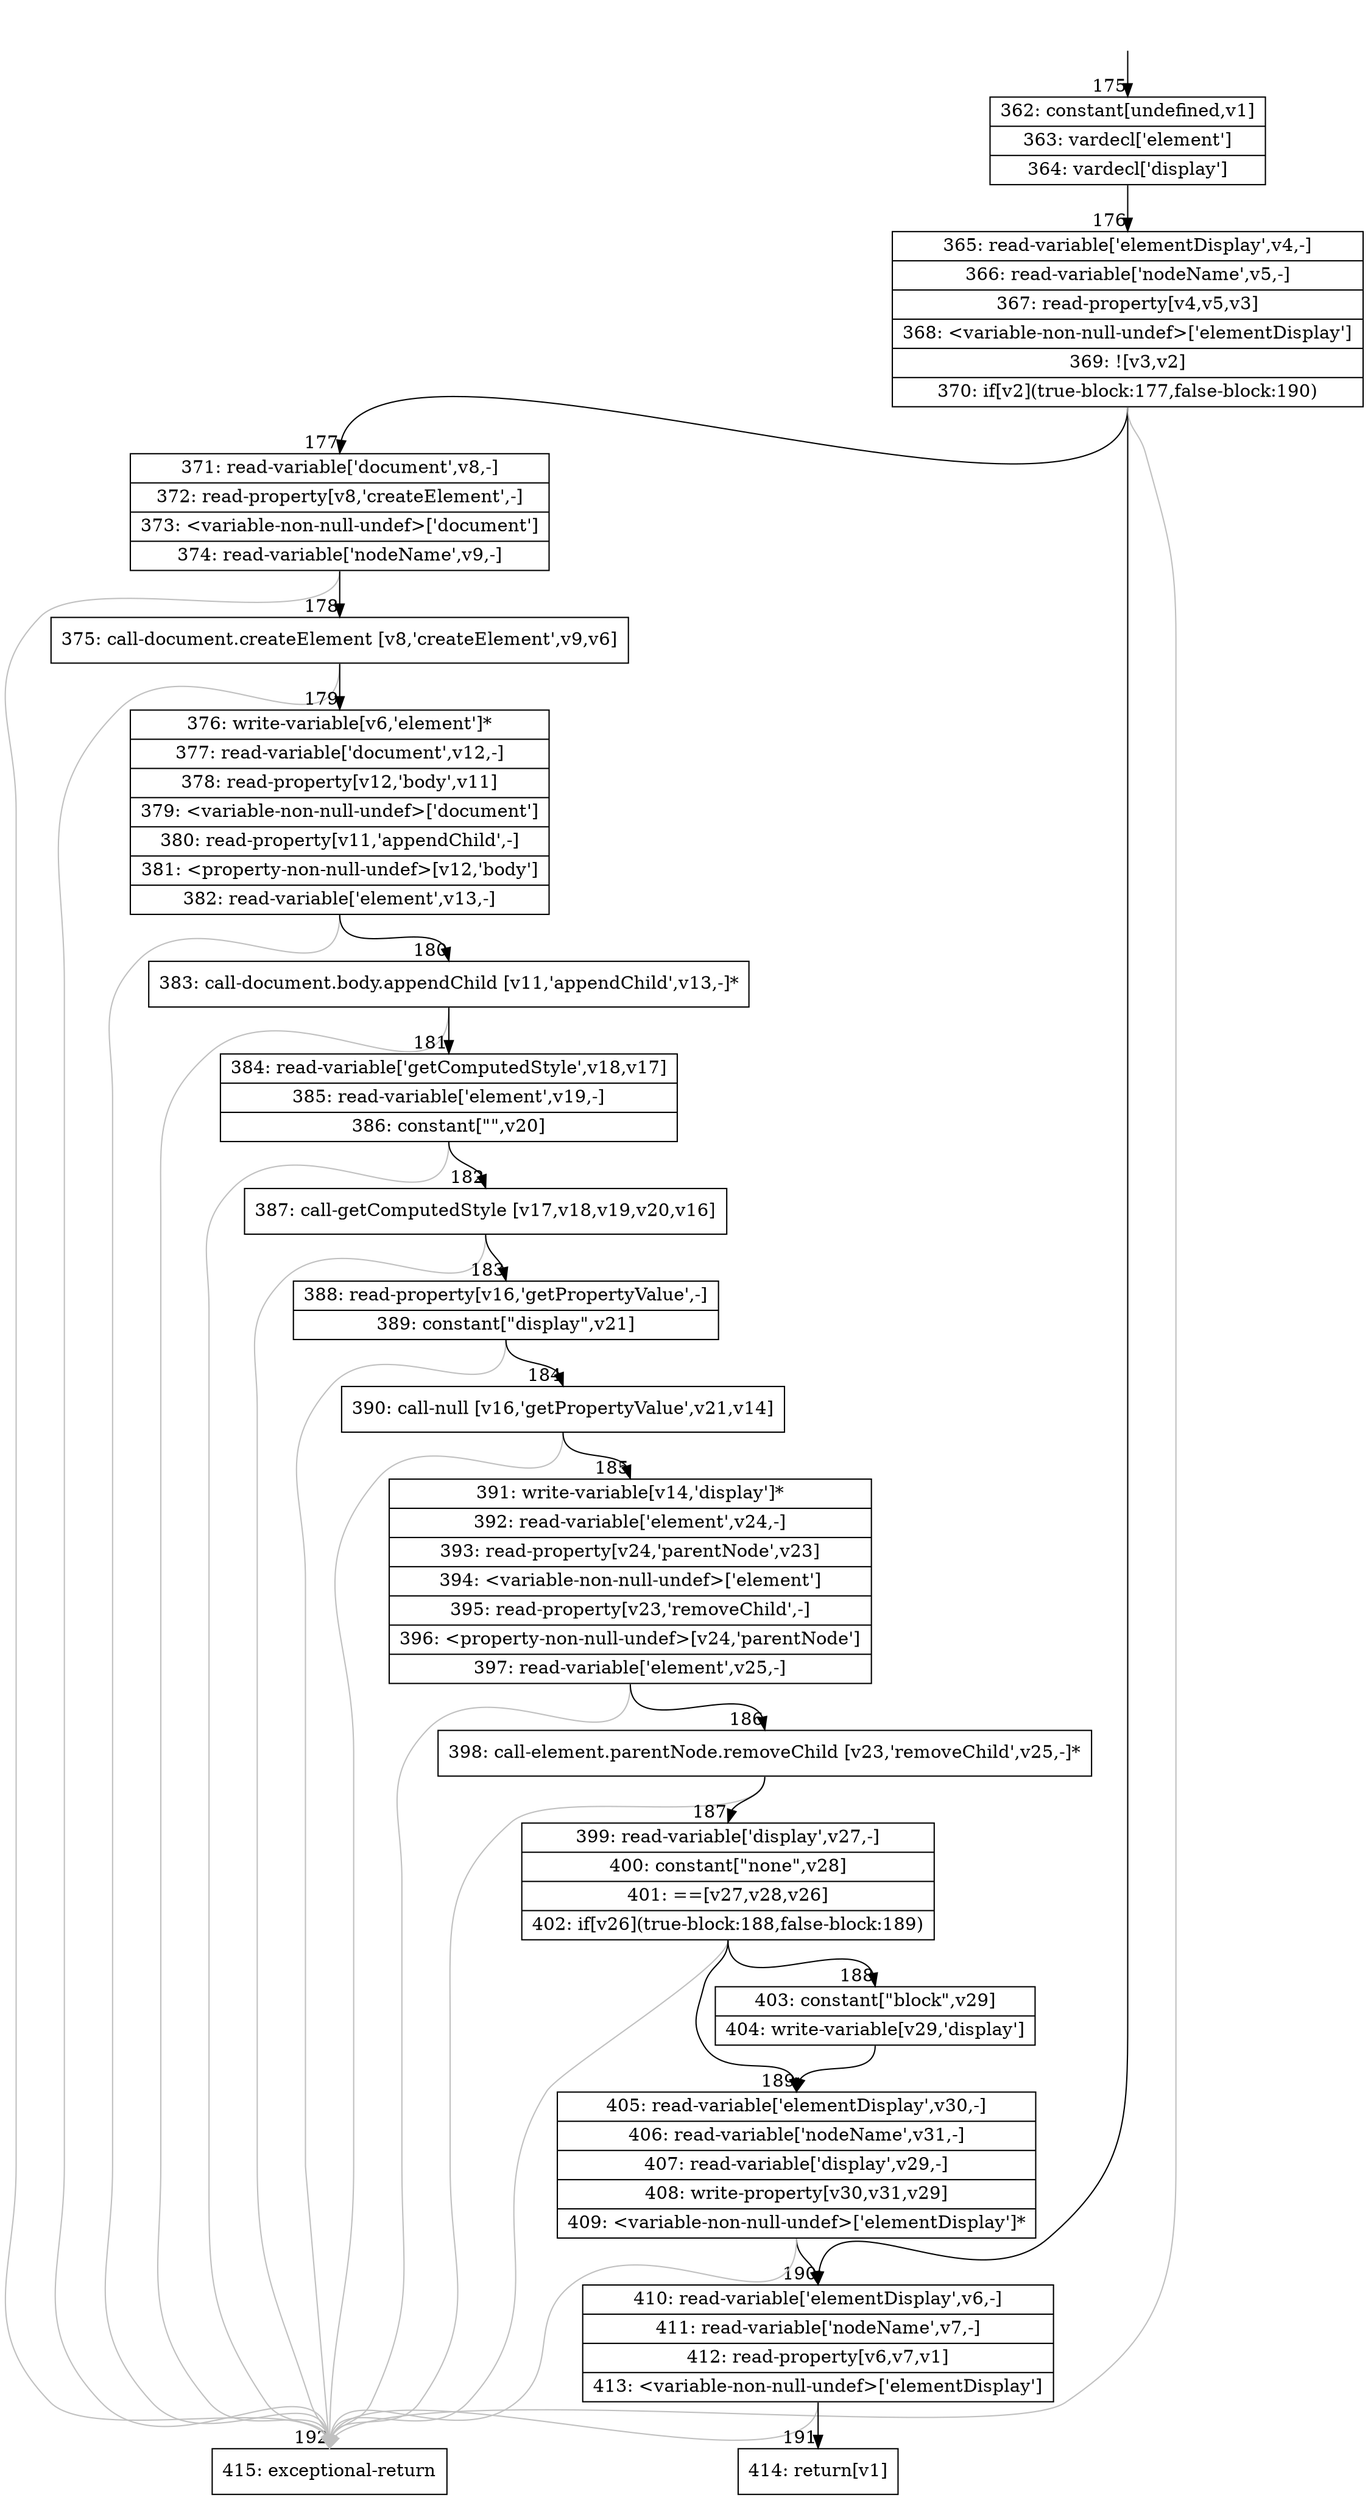 digraph {
rankdir="TD"
BB_entry21[shape=none,label=""];
BB_entry21 -> BB175 [tailport=s, headport=n, headlabel="    175"]
BB175 [shape=record label="{362: constant[undefined,v1]|363: vardecl['element']|364: vardecl['display']}" ] 
BB175 -> BB176 [tailport=s, headport=n, headlabel="      176"]
BB176 [shape=record label="{365: read-variable['elementDisplay',v4,-]|366: read-variable['nodeName',v5,-]|367: read-property[v4,v5,v3]|368: \<variable-non-null-undef\>['elementDisplay']|369: ![v3,v2]|370: if[v2](true-block:177,false-block:190)}" ] 
BB176 -> BB177 [tailport=s, headport=n, headlabel="      177"]
BB176 -> BB190 [tailport=s, headport=n, headlabel="      190"]
BB176 -> BB192 [tailport=s, headport=n, color=gray, headlabel="      192"]
BB177 [shape=record label="{371: read-variable['document',v8,-]|372: read-property[v8,'createElement',-]|373: \<variable-non-null-undef\>['document']|374: read-variable['nodeName',v9,-]}" ] 
BB177 -> BB178 [tailport=s, headport=n, headlabel="      178"]
BB177 -> BB192 [tailport=s, headport=n, color=gray]
BB178 [shape=record label="{375: call-document.createElement [v8,'createElement',v9,v6]}" ] 
BB178 -> BB179 [tailport=s, headport=n, headlabel="      179"]
BB178 -> BB192 [tailport=s, headport=n, color=gray]
BB179 [shape=record label="{376: write-variable[v6,'element']*|377: read-variable['document',v12,-]|378: read-property[v12,'body',v11]|379: \<variable-non-null-undef\>['document']|380: read-property[v11,'appendChild',-]|381: \<property-non-null-undef\>[v12,'body']|382: read-variable['element',v13,-]}" ] 
BB179 -> BB180 [tailport=s, headport=n, headlabel="      180"]
BB179 -> BB192 [tailport=s, headport=n, color=gray]
BB180 [shape=record label="{383: call-document.body.appendChild [v11,'appendChild',v13,-]*}" ] 
BB180 -> BB181 [tailport=s, headport=n, headlabel="      181"]
BB180 -> BB192 [tailport=s, headport=n, color=gray]
BB181 [shape=record label="{384: read-variable['getComputedStyle',v18,v17]|385: read-variable['element',v19,-]|386: constant[\"\",v20]}" ] 
BB181 -> BB182 [tailport=s, headport=n, headlabel="      182"]
BB181 -> BB192 [tailport=s, headport=n, color=gray]
BB182 [shape=record label="{387: call-getComputedStyle [v17,v18,v19,v20,v16]}" ] 
BB182 -> BB183 [tailport=s, headport=n, headlabel="      183"]
BB182 -> BB192 [tailport=s, headport=n, color=gray]
BB183 [shape=record label="{388: read-property[v16,'getPropertyValue',-]|389: constant[\"display\",v21]}" ] 
BB183 -> BB184 [tailport=s, headport=n, headlabel="      184"]
BB183 -> BB192 [tailport=s, headport=n, color=gray]
BB184 [shape=record label="{390: call-null [v16,'getPropertyValue',v21,v14]}" ] 
BB184 -> BB185 [tailport=s, headport=n, headlabel="      185"]
BB184 -> BB192 [tailport=s, headport=n, color=gray]
BB185 [shape=record label="{391: write-variable[v14,'display']*|392: read-variable['element',v24,-]|393: read-property[v24,'parentNode',v23]|394: \<variable-non-null-undef\>['element']|395: read-property[v23,'removeChild',-]|396: \<property-non-null-undef\>[v24,'parentNode']|397: read-variable['element',v25,-]}" ] 
BB185 -> BB186 [tailport=s, headport=n, headlabel="      186"]
BB185 -> BB192 [tailport=s, headport=n, color=gray]
BB186 [shape=record label="{398: call-element.parentNode.removeChild [v23,'removeChild',v25,-]*}" ] 
BB186 -> BB187 [tailport=s, headport=n, headlabel="      187"]
BB186 -> BB192 [tailport=s, headport=n, color=gray]
BB187 [shape=record label="{399: read-variable['display',v27,-]|400: constant[\"none\",v28]|401: ==[v27,v28,v26]|402: if[v26](true-block:188,false-block:189)}" ] 
BB187 -> BB189 [tailport=s, headport=n, headlabel="      189"]
BB187 -> BB188 [tailport=s, headport=n, headlabel="      188"]
BB187 -> BB192 [tailport=s, headport=n, color=gray]
BB188 [shape=record label="{403: constant[\"block\",v29]|404: write-variable[v29,'display']}" ] 
BB188 -> BB189 [tailport=s, headport=n]
BB189 [shape=record label="{405: read-variable['elementDisplay',v30,-]|406: read-variable['nodeName',v31,-]|407: read-variable['display',v29,-]|408: write-property[v30,v31,v29]|409: \<variable-non-null-undef\>['elementDisplay']*}" ] 
BB189 -> BB190 [tailport=s, headport=n]
BB189 -> BB192 [tailport=s, headport=n, color=gray]
BB190 [shape=record label="{410: read-variable['elementDisplay',v6,-]|411: read-variable['nodeName',v7,-]|412: read-property[v6,v7,v1]|413: \<variable-non-null-undef\>['elementDisplay']}" ] 
BB190 -> BB191 [tailport=s, headport=n, headlabel="      191"]
BB190 -> BB192 [tailport=s, headport=n, color=gray]
BB191 [shape=record label="{414: return[v1]}" ] 
BB192 [shape=record label="{415: exceptional-return}" ] 
//#$~ 108
}

